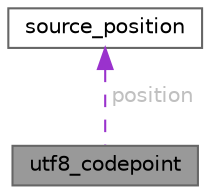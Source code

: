 digraph "utf8_codepoint"
{
 // LATEX_PDF_SIZE
  bgcolor="transparent";
  edge [fontname=Helvetica,fontsize=10,labelfontname=Helvetica,labelfontsize=10];
  node [fontname=Helvetica,fontsize=10,shape=box,height=0.2,width=0.4];
  Node1 [id="Node000001",label="utf8_codepoint",height=0.2,width=0.4,color="gray40", fillcolor="grey60", style="filled", fontcolor="black",tooltip=" "];
  Node2 -> Node1 [id="edge1_Node000001_Node000002",dir="back",color="darkorchid3",style="dashed",tooltip=" ",label=" position",fontcolor="grey" ];
  Node2 [id="Node000002",label="source_position",height=0.2,width=0.4,color="gray40", fillcolor="white", style="filled",URL="$structsource__position.html",tooltip="A source document line-and-column pair."];
}
